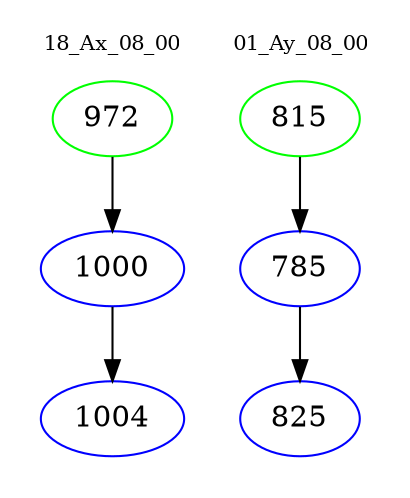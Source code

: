 digraph{
subgraph cluster_0 {
color = white
label = "18_Ax_08_00";
fontsize=10;
T0_972 [label="972", color="green"]
T0_972 -> T0_1000 [color="black"]
T0_1000 [label="1000", color="blue"]
T0_1000 -> T0_1004 [color="black"]
T0_1004 [label="1004", color="blue"]
}
subgraph cluster_1 {
color = white
label = "01_Ay_08_00";
fontsize=10;
T1_815 [label="815", color="green"]
T1_815 -> T1_785 [color="black"]
T1_785 [label="785", color="blue"]
T1_785 -> T1_825 [color="black"]
T1_825 [label="825", color="blue"]
}
}
